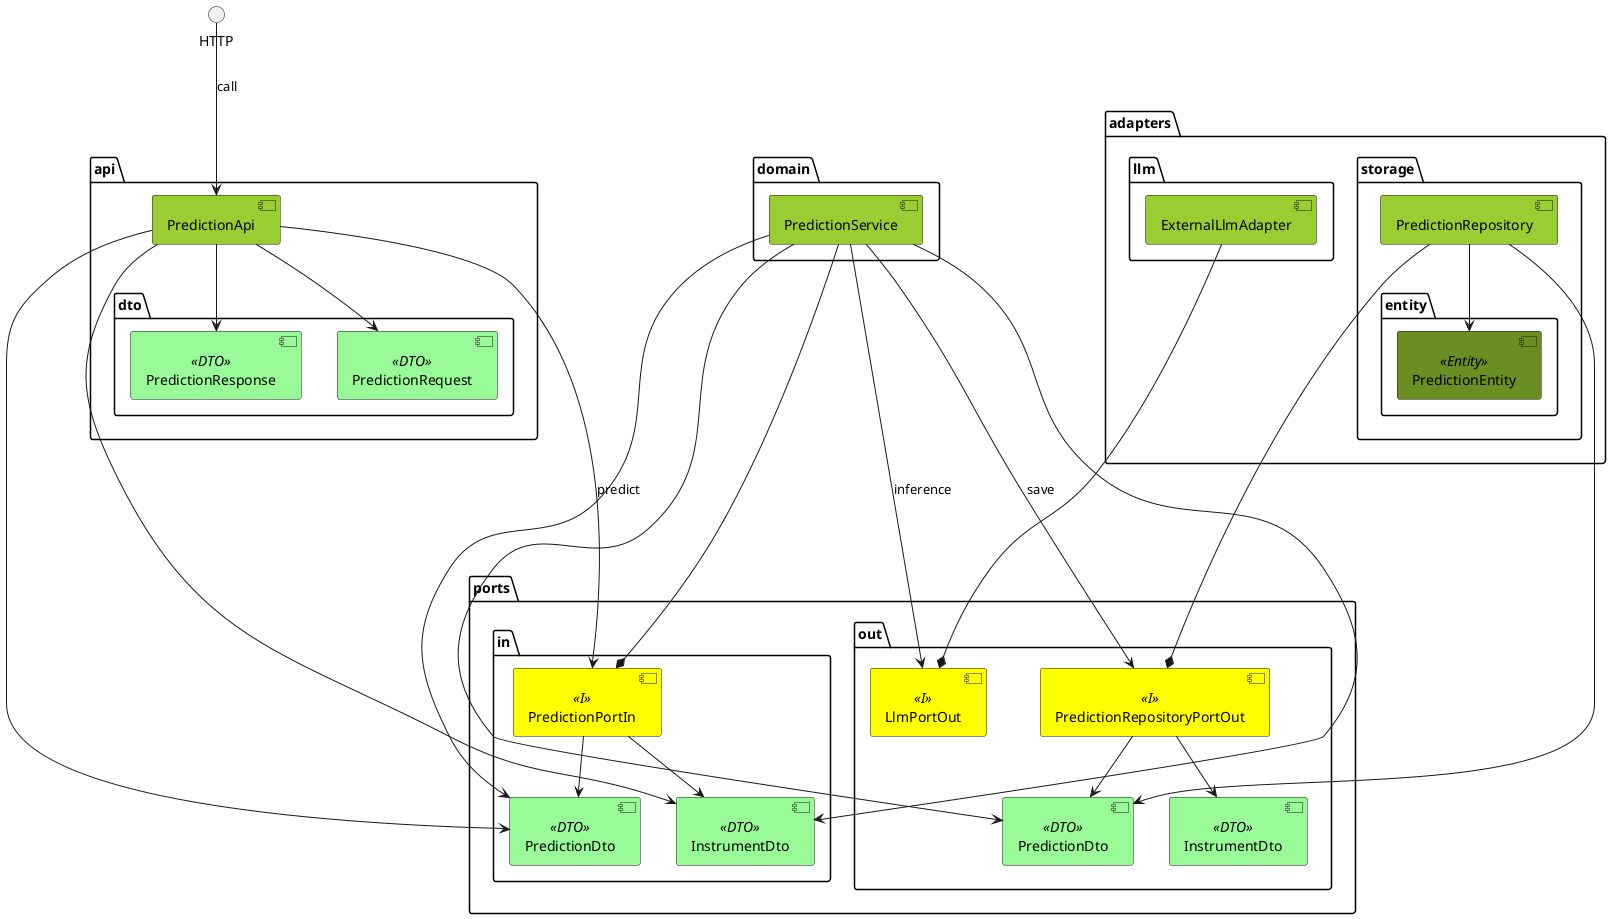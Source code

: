 @startuml
'https://plantuml.com/component-diagram
'!theme vibrant
'!theme reddress-darkorange=
skinparam stereotypeCBackgroundColor YellowGreen
skinparam component {
BackgroundColor YellowGreen
BackgroundColor<<DTO>> PaleGreen
BackgroundColor<<Model>> LimeGreen
BackgroundColor<<Entity>> OliveDrab
BackgroundColor<<I>> Yellow
}


package "ports" {
    package "in" {
        [InstrumentDto] <<DTO>>
        [PredictionDto] <<DTO>> as PredictionInDto
        [PredictionPortIn] <<I>>
        [PredictionPortIn] --> [InstrumentDto]
        [PredictionPortIn] --> [PredictionInDto]
    }

    package "out" {
        [LlmPortOut] <<I>>
        together {
            [PredictionDto] <<DTO>> as PredictionOutDto
            [InstrumentDto] <<DTO>> as InstrumentOutDto
            [PredictionRepositoryPortOut] <<I>>
            [PredictionRepositoryPortOut] --> [PredictionOutDto]
            [PredictionRepositoryPortOut] --> [InstrumentOutDto]
        }
    }
}

package "api" {
    package "dto" {
        [PredictionRequest] <<DTO>>
        [PredictionResponse] <<DTO>>
    }
  [PredictionApi]
  [PredictionApi] --> [PredictionRequest]
  [PredictionApi] --> [PredictionResponse]
  [PredictionApi] ----> [PredictionPortIn] : predict
  [PredictionApi] --> [InstrumentDto]
  [PredictionApi] --> [PredictionInDto]
}

package "domain" {
  [PredictionService] ----* [PredictionPortIn]
  [PredictionService] --> [LlmPortOut] : inference
  [PredictionService] ---> [PredictionRepositoryPortOut] : save
  [PredictionService] --> [InstrumentDto]
  [PredictionService] --> [PredictionInDto]
  [PredictionService] --> [PredictionOutDto]
}

package "adapters" {
    package storage {
        package "entity" {
            [PredictionEntity] <<Entity>>
        }
      [PredictionRepository] --> [PredictionEntity]
      [PredictionRepository] ----* [PredictionRepositoryPortOut]
      [PredictionRepository] --> [PredictionOutDto]
     }
  package llm {
    [ExternalLlmAdapter] ----* [LlmPortOut]
  }
}

HTTP --> [PredictionApi] : call


@enduml